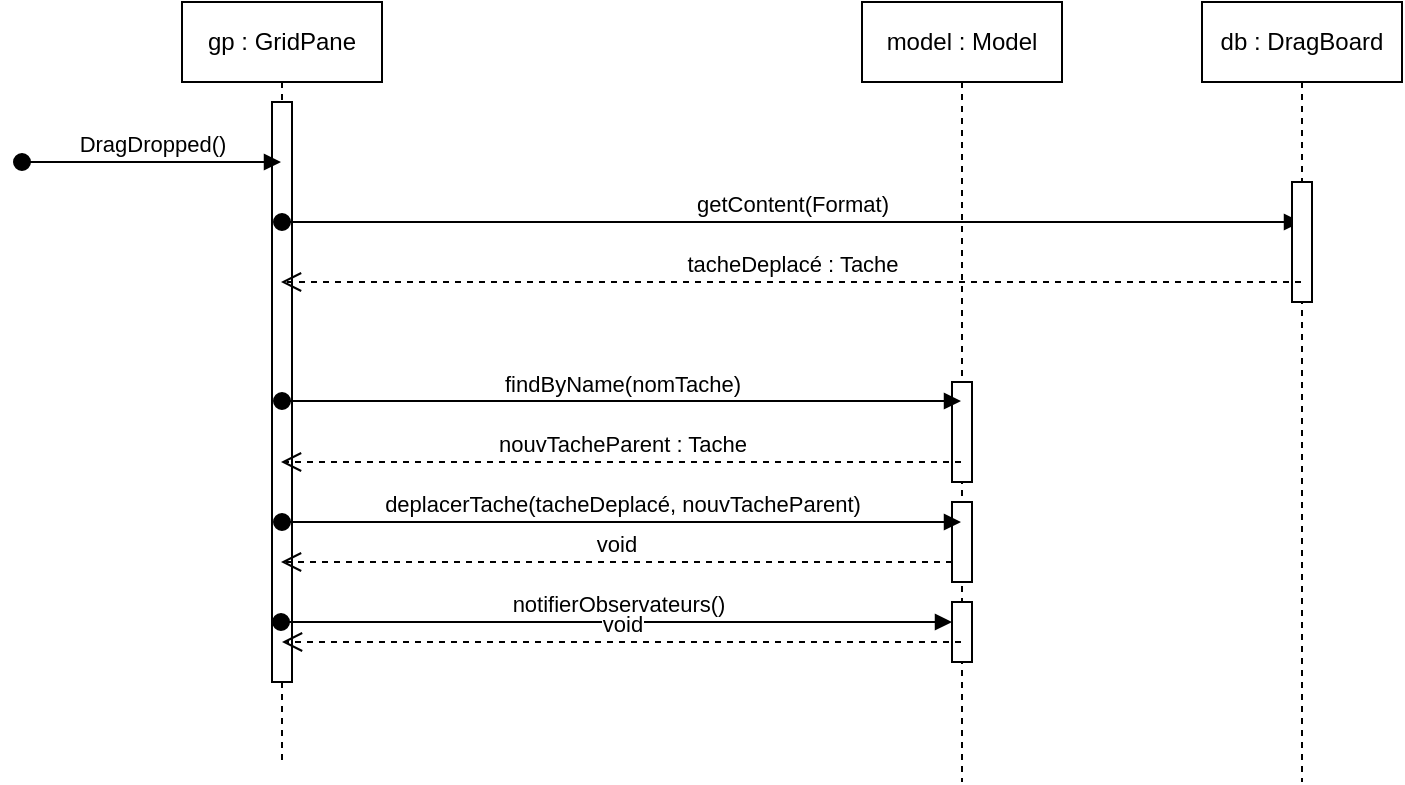 <mxfile version="22.1.11" type="device">
  <diagram name="Page-1" id="_txGMDrKLNHXlA4i5DsF">
    <mxGraphModel dx="839" dy="433" grid="1" gridSize="10" guides="1" tooltips="1" connect="1" arrows="1" fold="1" page="1" pageScale="1" pageWidth="827" pageHeight="1169" math="0" shadow="0">
      <root>
        <mxCell id="0" />
        <mxCell id="1" parent="0" />
        <mxCell id="W4z42jeXibaAhiuxcx9J-1" value="gp : GridPane" style="shape=umlLifeline;perimeter=lifelinePerimeter;whiteSpace=wrap;html=1;container=1;dropTarget=0;collapsible=0;recursiveResize=0;outlineConnect=0;portConstraint=eastwest;newEdgeStyle={&quot;curved&quot;:0,&quot;rounded&quot;:0};" vertex="1" parent="1">
          <mxGeometry x="210" y="40" width="100" height="380" as="geometry" />
        </mxCell>
        <mxCell id="W4z42jeXibaAhiuxcx9J-2" value="" style="html=1;points=[[0,0,0,0,5],[0,1,0,0,-5],[1,0,0,0,5],[1,1,0,0,-5]];perimeter=orthogonalPerimeter;outlineConnect=0;targetShapes=umlLifeline;portConstraint=eastwest;newEdgeStyle={&quot;curved&quot;:0,&quot;rounded&quot;:0};" vertex="1" parent="W4z42jeXibaAhiuxcx9J-1">
          <mxGeometry x="45" y="50" width="10" height="290" as="geometry" />
        </mxCell>
        <mxCell id="W4z42jeXibaAhiuxcx9J-6" value="DragDropped()" style="html=1;verticalAlign=bottom;startArrow=oval;startFill=1;endArrow=block;startSize=8;curved=0;rounded=0;" edge="1" parent="1" target="W4z42jeXibaAhiuxcx9J-1">
          <mxGeometry width="60" relative="1" as="geometry">
            <mxPoint x="130" y="120" as="sourcePoint" />
            <mxPoint x="160" y="120" as="targetPoint" />
          </mxGeometry>
        </mxCell>
        <mxCell id="W4z42jeXibaAhiuxcx9J-7" value="getContent(Format) " style="html=1;verticalAlign=bottom;startArrow=oval;startFill=1;endArrow=block;startSize=8;curved=0;rounded=0;" edge="1" parent="1" source="W4z42jeXibaAhiuxcx9J-1" target="W4z42jeXibaAhiuxcx9J-8">
          <mxGeometry width="60" relative="1" as="geometry">
            <mxPoint x="310" y="150" as="sourcePoint" />
            <mxPoint x="370" y="150" as="targetPoint" />
            <Array as="points">
              <mxPoint x="310" y="150" />
            </Array>
          </mxGeometry>
        </mxCell>
        <mxCell id="W4z42jeXibaAhiuxcx9J-8" value="db : DragBoard" style="shape=umlLifeline;perimeter=lifelinePerimeter;whiteSpace=wrap;html=1;container=1;dropTarget=0;collapsible=0;recursiveResize=0;outlineConnect=0;portConstraint=eastwest;newEdgeStyle={&quot;curved&quot;:0,&quot;rounded&quot;:0};" vertex="1" parent="1">
          <mxGeometry x="720" y="40" width="100" height="390" as="geometry" />
        </mxCell>
        <mxCell id="W4z42jeXibaAhiuxcx9J-13" value="" style="html=1;points=[[0,0,0,0,5],[0,1,0,0,-5],[1,0,0,0,5],[1,1,0,0,-5]];perimeter=orthogonalPerimeter;outlineConnect=0;targetShapes=umlLifeline;portConstraint=eastwest;newEdgeStyle={&quot;curved&quot;:0,&quot;rounded&quot;:0};" vertex="1" parent="W4z42jeXibaAhiuxcx9J-8">
          <mxGeometry x="45" y="90" width="10" height="60" as="geometry" />
        </mxCell>
        <mxCell id="W4z42jeXibaAhiuxcx9J-10" value="tacheDeplacé : Tache" style="html=1;verticalAlign=bottom;endArrow=open;dashed=1;endSize=8;curved=0;rounded=0;" edge="1" parent="1" source="W4z42jeXibaAhiuxcx9J-8">
          <mxGeometry relative="1" as="geometry">
            <mxPoint x="549.5" y="180" as="sourcePoint" />
            <mxPoint x="259.5" y="180" as="targetPoint" />
          </mxGeometry>
        </mxCell>
        <mxCell id="W4z42jeXibaAhiuxcx9J-12" value="model : Model" style="shape=umlLifeline;perimeter=lifelinePerimeter;whiteSpace=wrap;html=1;container=1;dropTarget=0;collapsible=0;recursiveResize=0;outlineConnect=0;portConstraint=eastwest;newEdgeStyle={&quot;curved&quot;:0,&quot;rounded&quot;:0};" vertex="1" parent="1">
          <mxGeometry x="550" y="40" width="100" height="390" as="geometry" />
        </mxCell>
        <mxCell id="W4z42jeXibaAhiuxcx9J-21" value="" style="html=1;points=[[0,0,0,0,5],[0,1,0,0,-5],[1,0,0,0,5],[1,1,0,0,-5]];perimeter=orthogonalPerimeter;outlineConnect=0;targetShapes=umlLifeline;portConstraint=eastwest;newEdgeStyle={&quot;curved&quot;:0,&quot;rounded&quot;:0};" vertex="1" parent="W4z42jeXibaAhiuxcx9J-12">
          <mxGeometry x="45" y="190" width="10" height="50" as="geometry" />
        </mxCell>
        <mxCell id="W4z42jeXibaAhiuxcx9J-23" value="" style="html=1;points=[[0,0,0,0,5],[0,1,0,0,-5],[1,0,0,0,5],[1,1,0,0,-5]];perimeter=orthogonalPerimeter;outlineConnect=0;targetShapes=umlLifeline;portConstraint=eastwest;newEdgeStyle={&quot;curved&quot;:0,&quot;rounded&quot;:0};" vertex="1" parent="W4z42jeXibaAhiuxcx9J-12">
          <mxGeometry x="45" y="250" width="10" height="40" as="geometry" />
        </mxCell>
        <mxCell id="W4z42jeXibaAhiuxcx9J-26" value="" style="html=1;points=[[0,0,0,0,5],[0,1,0,0,-5],[1,0,0,0,5],[1,1,0,0,-5]];perimeter=orthogonalPerimeter;outlineConnect=0;targetShapes=umlLifeline;portConstraint=eastwest;newEdgeStyle={&quot;curved&quot;:0,&quot;rounded&quot;:0};" vertex="1" parent="W4z42jeXibaAhiuxcx9J-12">
          <mxGeometry x="45" y="300" width="10" height="30" as="geometry" />
        </mxCell>
        <mxCell id="W4z42jeXibaAhiuxcx9J-14" value="findByName(nomTache)" style="html=1;verticalAlign=bottom;startArrow=oval;startFill=1;endArrow=block;startSize=8;curved=0;rounded=0;" edge="1" parent="1" target="W4z42jeXibaAhiuxcx9J-12">
          <mxGeometry width="60" relative="1" as="geometry">
            <mxPoint x="260" y="239.5" as="sourcePoint" />
            <mxPoint x="749.5" y="239.5" as="targetPoint" />
          </mxGeometry>
        </mxCell>
        <mxCell id="W4z42jeXibaAhiuxcx9J-17" value="nouvTacheParent : Tache" style="html=1;verticalAlign=bottom;endArrow=open;dashed=1;endSize=8;curved=0;rounded=0;" edge="1" parent="1" source="W4z42jeXibaAhiuxcx9J-12">
          <mxGeometry relative="1" as="geometry">
            <mxPoint x="749.5" y="270" as="sourcePoint" />
            <mxPoint x="259.5" y="270" as="targetPoint" />
          </mxGeometry>
        </mxCell>
        <mxCell id="W4z42jeXibaAhiuxcx9J-20" value="deplacerTache(tacheDeplacé, nouvTacheParent)" style="html=1;verticalAlign=bottom;startArrow=oval;startFill=1;endArrow=block;startSize=8;curved=0;rounded=0;" edge="1" parent="1" target="W4z42jeXibaAhiuxcx9J-12">
          <mxGeometry width="60" relative="1" as="geometry">
            <mxPoint x="260" y="300" as="sourcePoint" />
            <mxPoint x="320" y="300" as="targetPoint" />
            <mxPoint as="offset" />
          </mxGeometry>
        </mxCell>
        <mxCell id="W4z42jeXibaAhiuxcx9J-24" value="void" style="html=1;verticalAlign=bottom;endArrow=open;dashed=1;endSize=8;curved=0;rounded=0;" edge="1" parent="1" source="W4z42jeXibaAhiuxcx9J-23">
          <mxGeometry relative="1" as="geometry">
            <mxPoint x="749.5" y="320" as="sourcePoint" />
            <mxPoint x="259.5" y="320" as="targetPoint" />
          </mxGeometry>
        </mxCell>
        <mxCell id="W4z42jeXibaAhiuxcx9J-25" value="notifierObservateurs()" style="html=1;verticalAlign=bottom;startArrow=oval;startFill=1;endArrow=block;startSize=8;curved=0;rounded=0;" edge="1" parent="1" target="W4z42jeXibaAhiuxcx9J-26">
          <mxGeometry width="60" relative="1" as="geometry">
            <mxPoint x="259.5" y="350" as="sourcePoint" />
            <mxPoint x="420" y="350" as="targetPoint" />
          </mxGeometry>
        </mxCell>
        <mxCell id="W4z42jeXibaAhiuxcx9J-27" value="void" style="html=1;verticalAlign=bottom;endArrow=open;dashed=1;endSize=8;curved=0;rounded=0;" edge="1" parent="1" source="W4z42jeXibaAhiuxcx9J-12">
          <mxGeometry relative="1" as="geometry">
            <mxPoint x="550" y="360" as="sourcePoint" />
            <mxPoint x="260" y="360" as="targetPoint" />
          </mxGeometry>
        </mxCell>
      </root>
    </mxGraphModel>
  </diagram>
</mxfile>

